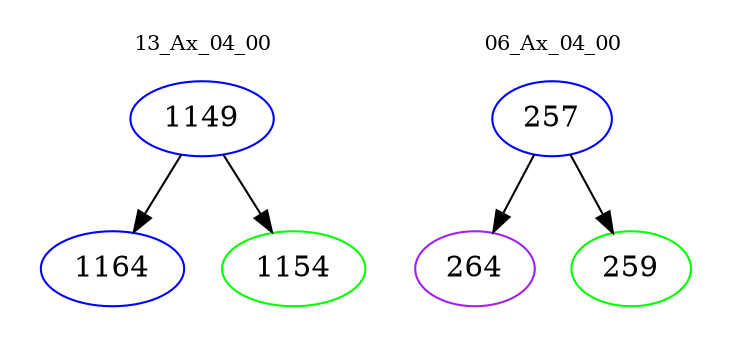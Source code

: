 digraph{
subgraph cluster_0 {
color = white
label = "13_Ax_04_00";
fontsize=10;
T0_1149 [label="1149", color="blue"]
T0_1149 -> T0_1164 [color="black"]
T0_1164 [label="1164", color="blue"]
T0_1149 -> T0_1154 [color="black"]
T0_1154 [label="1154", color="green"]
}
subgraph cluster_1 {
color = white
label = "06_Ax_04_00";
fontsize=10;
T1_257 [label="257", color="blue"]
T1_257 -> T1_264 [color="black"]
T1_264 [label="264", color="purple"]
T1_257 -> T1_259 [color="black"]
T1_259 [label="259", color="green"]
}
}
